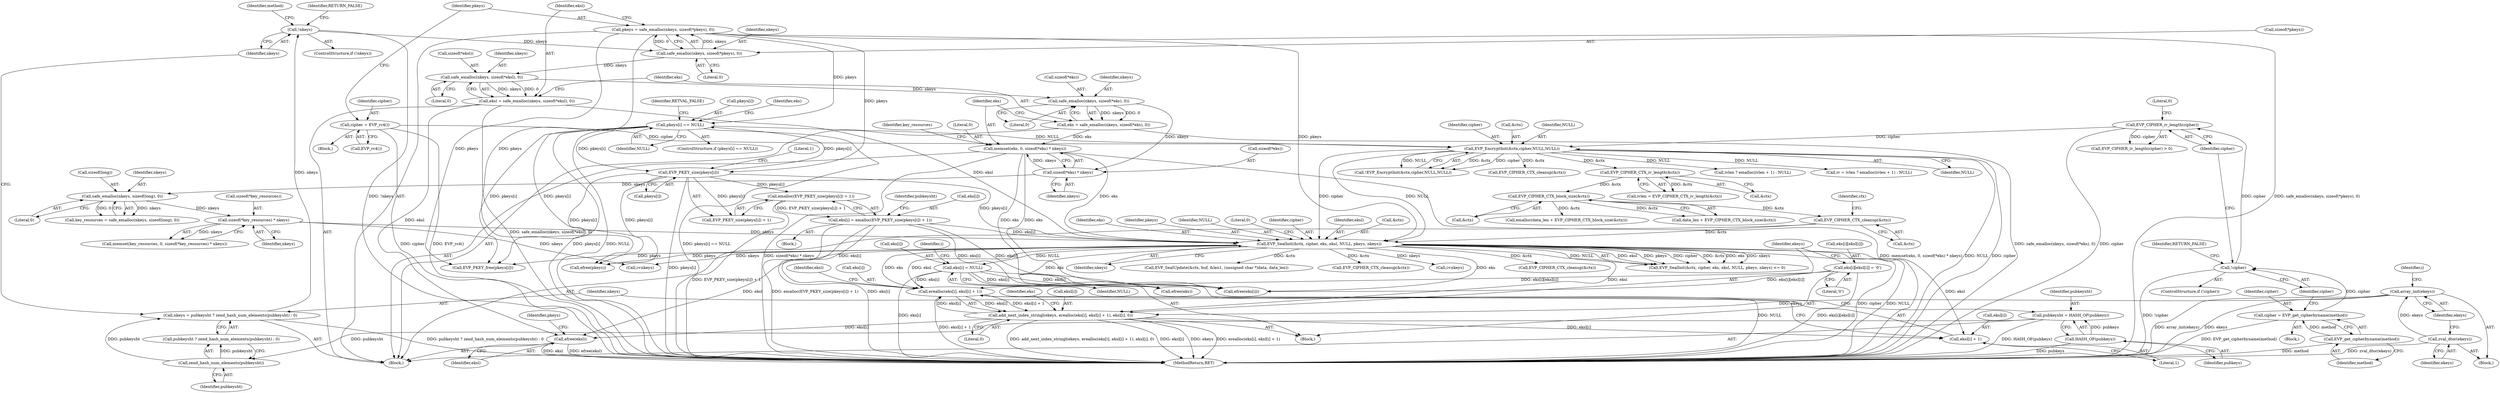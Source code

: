 digraph "0_php_89637c6b41b510c20d262c17483f582f115c66d6@API" {
"1000412" [label="(Call,erealloc(eks[i], eksl[i] + 1))"];
"1000314" [label="(Call,EVP_SealInit(&ctx, cipher, eks, eksl, NULL, pkeys, nkeys))"];
"1000308" [label="(Call,EVP_CIPHER_CTX_cleanup(&ctx))"];
"1000305" [label="(Call,EVP_CIPHER_CTX_block_size(&ctx))"];
"1000288" [label="(Call,EVP_CIPHER_CTX_iv_length(&ctx))"];
"1000274" [label="(Call,EVP_EncryptInit(&ctx,cipher,NULL,NULL))"];
"1000177" [label="(Call,cipher = EVP_rc4())"];
"1000170" [label="(Call,EVP_CIPHER_iv_length(cipher))"];
"1000164" [label="(Call,!cipher)"];
"1000159" [label="(Call,cipher = EVP_get_cipherbyname(method))"];
"1000161" [label="(Call,EVP_get_cipherbyname(method))"];
"1000247" [label="(Call,pkeys[i] == NULL)"];
"1000180" [label="(Call,pkeys = safe_emalloc(nkeys, sizeof(*pkeys), 0))"];
"1000182" [label="(Call,safe_emalloc(nkeys, sizeof(*pkeys), 0))"];
"1000152" [label="(Call,!nkeys)"];
"1000144" [label="(Call,nkeys = pubkeysht ? zend_hash_num_elements(pubkeysht) : 0)"];
"1000148" [label="(Call,zend_hash_num_elements(pubkeysht))"];
"1000140" [label="(Call,pubkeysht = HASH_OF(pubkeys))"];
"1000142" [label="(Call,HASH_OF(pubkeys))"];
"1000261" [label="(Call,EVP_PKEY_size(pkeys[i]))"];
"1000204" [label="(Call,memset(eks, 0, sizeof(*eks) * nkeys))"];
"1000196" [label="(Call,eks = safe_emalloc(nkeys, sizeof(*eks), 0))"];
"1000198" [label="(Call,safe_emalloc(nkeys, sizeof(*eks), 0))"];
"1000190" [label="(Call,safe_emalloc(nkeys, sizeof(*eksl), 0))"];
"1000207" [label="(Call,sizeof(*eks) * nkeys)"];
"1000255" [label="(Call,eks[i] = emalloc(EVP_PKEY_size(pkeys[i]) + 1))"];
"1000259" [label="(Call,emalloc(EVP_PKEY_size(pkeys[i]) + 1))"];
"1000188" [label="(Call,eksl = safe_emalloc(nkeys, sizeof(*eksl), 0))"];
"1000222" [label="(Call,sizeof(*key_resources) * nkeys)"];
"1000214" [label="(Call,safe_emalloc(nkeys, sizeof(long), 0))"];
"1000401" [label="(Call,eks[i][eksl[i]] = '\0')"];
"1000425" [label="(Call,eks[i] = NULL)"];
"1000410" [label="(Call,add_next_index_stringl(ekeys, erealloc(eks[i], eksl[i] + 1), eksl[i], 0))"];
"1000389" [label="(Call,array_init(ekeys))"];
"1000387" [label="(Call,zval_dtor(ekeys))"];
"1000412" [label="(Call,erealloc(eks[i], eksl[i] + 1))"];
"1000416" [label="(Call,eksl[i] + 1)"];
"1000501" [label="(Call,efree(eksl))"];
"1000318" [label="(Identifier,eks)"];
"1000349" [label="(Call,EVP_CIPHER_CTX_cleanup(&ctx))"];
"1000416" [label="(Call,eksl[i] + 1)"];
"1000427" [label="(Identifier,eks)"];
"1000181" [label="(Identifier,pkeys)"];
"1000177" [label="(Call,cipher = EVP_rc4())"];
"1000321" [label="(Identifier,pkeys)"];
"1000420" [label="(Literal,1)"];
"1000149" [label="(Identifier,pubkeysht)"];
"1000206" [label="(Literal,0)"];
"1000502" [label="(Identifier,eksl)"];
"1000182" [label="(Call,safe_emalloc(nkeys, sizeof(*pkeys), 0))"];
"1000262" [label="(Call,pkeys[i])"];
"1000157" [label="(Identifier,method)"];
"1000259" [label="(Call,emalloc(EVP_PKEY_size(pkeys[i]) + 1))"];
"1000313" [label="(Call,EVP_SealInit(&ctx, cipher, eks, eksl, NULL, pkeys, nkeys) <= 0)"];
"1000306" [label="(Call,&ctx)"];
"1000293" [label="(Call,ivlen ? emalloc(ivlen + 1) : NULL)"];
"1000211" [label="(Identifier,nkeys)"];
"1000421" [label="(Call,eksl[i])"];
"1000253" [label="(Identifier,RETVAL_FALSE)"];
"1000472" [label="(Call,i<nkeys)"];
"1000248" [label="(Call,pkeys[i])"];
"1000277" [label="(Identifier,cipher)"];
"1000219" [label="(Call,memset(key_resources, 0, sizeof(*key_resources) * nkeys))"];
"1000158" [label="(Block,)"];
"1000199" [label="(Identifier,nkeys)"];
"1000320" [label="(Identifier,NULL)"];
"1000286" [label="(Call,ivlen = EVP_CIPHER_CTX_iv_length(&ctx))"];
"1000495" [label="(Call,efree(eks[i]))"];
"1000402" [label="(Call,eks[i][eksl[i]])"];
"1000159" [label="(Call,cipher = EVP_get_cipherbyname(method))"];
"1000183" [label="(Identifier,nkeys)"];
"1000204" [label="(Call,memset(eks, 0, sizeof(*eks) * nkeys))"];
"1000184" [label="(Call,sizeof(*pkeys))"];
"1000161" [label="(Call,EVP_get_cipherbyname(method))"];
"1000144" [label="(Call,nkeys = pubkeysht ? zend_hash_num_elements(pubkeysht) : 0)"];
"1000400" [label="(Block,)"];
"1000146" [label="(Call,pubkeysht ? zend_hash_num_elements(pubkeysht) : 0)"];
"1000323" [label="(Literal,0)"];
"1000425" [label="(Call,eks[i] = NULL)"];
"1000178" [label="(Identifier,cipher)"];
"1000226" [label="(Identifier,nkeys)"];
"1000422" [label="(Identifier,eksl)"];
"1000317" [label="(Identifier,cipher)"];
"1000410" [label="(Call,add_next_index_stringl(ekeys, erealloc(eks[i], eksl[i] + 1), eksl[i], 0))"];
"1000245" [label="(Block,)"];
"1000196" [label="(Call,eks = safe_emalloc(nkeys, sizeof(*eks), 0))"];
"1000203" [label="(Literal,0)"];
"1000255" [label="(Call,eks[i] = emalloc(EVP_PKEY_size(pkeys[i]) + 1))"];
"1000413" [label="(Call,eks[i])"];
"1000187" [label="(Literal,0)"];
"1000265" [label="(Literal,1)"];
"1000190" [label="(Call,safe_emalloc(nkeys, sizeof(*eksl), 0))"];
"1000251" [label="(Identifier,NULL)"];
"1000302" [label="(Call,emalloc(data_len + EVP_CIPHER_CTX_block_size(&ctx)))"];
"1000160" [label="(Identifier,cipher)"];
"1000153" [label="(Identifier,nkeys)"];
"1000167" [label="(Identifier,RETURN_FALSE)"];
"1000223" [label="(Call,sizeof(*key_resources))"];
"1000486" [label="(Call,EVP_PKEY_free(pkeys[i]))"];
"1000387" [label="(Call,zval_dtor(ekeys))"];
"1000501" [label="(Call,efree(eksl))"];
"1000170" [label="(Call,EVP_CIPHER_iv_length(cipher))"];
"1000215" [label="(Identifier,nkeys)"];
"1000288" [label="(Call,EVP_CIPHER_CTX_iv_length(&ctx))"];
"1000107" [label="(Block,)"];
"1000188" [label="(Call,eksl = safe_emalloc(nkeys, sizeof(*eksl), 0))"];
"1000291" [label="(Call,iv = ivlen ? emalloc(ivlen + 1) : NULL)"];
"1000180" [label="(Call,pkeys = safe_emalloc(nkeys, sizeof(*pkeys), 0))"];
"1000388" [label="(Identifier,ekeys)"];
"1000208" [label="(Call,sizeof(*eks))"];
"1000275" [label="(Call,&ctx)"];
"1000426" [label="(Call,eks[i])"];
"1000218" [label="(Literal,0)"];
"1000314" [label="(Call,EVP_SealInit(&ctx, cipher, eks, eksl, NULL, pkeys, nkeys))"];
"1000267" [label="(Identifier,pubkeysht)"];
"1000399" [label="(Identifier,i)"];
"1000424" [label="(Literal,0)"];
"1000279" [label="(Identifier,NULL)"];
"1000155" [label="(Identifier,RETURN_FALSE)"];
"1000213" [label="(Identifier,key_resources)"];
"1000145" [label="(Identifier,nkeys)"];
"1000319" [label="(Identifier,eksl)"];
"1000315" [label="(Call,&ctx)"];
"1000200" [label="(Call,sizeof(*eks))"];
"1000401" [label="(Call,eks[i][eksl[i]] = '\0')"];
"1000162" [label="(Identifier,method)"];
"1000503" [label="(Call,efree(pkeys))"];
"1000261" [label="(Call,EVP_PKEY_size(pkeys[i]))"];
"1000359" [label="(Block,)"];
"1000212" [label="(Call,key_resources = safe_emalloc(nkeys, sizeof(long), 0))"];
"1000152" [label="(Call,!nkeys)"];
"1000303" [label="(Call,data_len + EVP_CIPHER_CTX_block_size(&ctx))"];
"1000393" [label="(Identifier,i)"];
"1000273" [label="(Call,!EVP_EncryptInit(&ctx,cipher,NULL,NULL))"];
"1000164" [label="(Call,!cipher)"];
"1000389" [label="(Call,array_init(ekeys))"];
"1000412" [label="(Call,erealloc(eks[i], eksl[i] + 1))"];
"1000195" [label="(Literal,0)"];
"1000205" [label="(Identifier,eks)"];
"1000247" [label="(Call,pkeys[i] == NULL)"];
"1000316" [label="(Identifier,ctx)"];
"1000140" [label="(Call,pubkeysht = HASH_OF(pubkeys))"];
"1000417" [label="(Call,eksl[i])"];
"1000192" [label="(Call,sizeof(*eksl))"];
"1000179" [label="(Call,EVP_rc4())"];
"1000169" [label="(Call,EVP_CIPHER_iv_length(cipher) > 0)"];
"1000222" [label="(Call,sizeof(*key_resources) * nkeys)"];
"1000207" [label="(Call,sizeof(*eks) * nkeys)"];
"1000216" [label="(Call,sizeof(long))"];
"1000309" [label="(Call,&ctx)"];
"1000278" [label="(Identifier,NULL)"];
"1000429" [label="(Identifier,NULL)"];
"1000260" [label="(Call,EVP_PKEY_size(pkeys[i]) + 1)"];
"1000411" [label="(Identifier,ekeys)"];
"1000305" [label="(Call,EVP_CIPHER_CTX_block_size(&ctx))"];
"1000256" [label="(Call,eks[i])"];
"1000171" [label="(Identifier,cipher)"];
"1000499" [label="(Call,efree(eks))"];
"1000507" [label="(MethodReturn,RET)"];
"1000322" [label="(Identifier,nkeys)"];
"1000390" [label="(Identifier,ekeys)"];
"1000172" [label="(Literal,0)"];
"1000246" [label="(ControlStructure,if (pkeys[i] == NULL))"];
"1000198" [label="(Call,safe_emalloc(nkeys, sizeof(*eks), 0))"];
"1000504" [label="(Identifier,pkeys)"];
"1000141" [label="(Identifier,pubkeysht)"];
"1000163" [label="(ControlStructure,if (!cipher))"];
"1000257" [label="(Identifier,eks)"];
"1000326" [label="(Call,EVP_SealUpdate(&ctx, buf, &len1, (unsigned char *)data, data_len))"];
"1000148" [label="(Call,zend_hash_num_elements(pubkeysht))"];
"1000176" [label="(Block,)"];
"1000197" [label="(Identifier,eks)"];
"1000409" [label="(Literal,'\0')"];
"1000464" [label="(Call,EVP_CIPHER_CTX_cleanup(&ctx))"];
"1000189" [label="(Identifier,eksl)"];
"1000151" [label="(ControlStructure,if (!nkeys))"];
"1000214" [label="(Call,safe_emalloc(nkeys, sizeof(long), 0))"];
"1000142" [label="(Call,HASH_OF(pubkeys))"];
"1000143" [label="(Identifier,pubkeys)"];
"1000395" [label="(Call,i<nkeys)"];
"1000308" [label="(Call,EVP_CIPHER_CTX_cleanup(&ctx))"];
"1000165" [label="(Identifier,cipher)"];
"1000289" [label="(Call,&ctx)"];
"1000274" [label="(Call,EVP_EncryptInit(&ctx,cipher,NULL,NULL))"];
"1000191" [label="(Identifier,nkeys)"];
"1000282" [label="(Call,EVP_CIPHER_CTX_cleanup(&ctx))"];
"1000412" -> "1000410"  [label="AST: "];
"1000412" -> "1000416"  [label="CFG: "];
"1000413" -> "1000412"  [label="AST: "];
"1000416" -> "1000412"  [label="AST: "];
"1000422" -> "1000412"  [label="CFG: "];
"1000412" -> "1000507"  [label="DDG: eksl[i] + 1"];
"1000412" -> "1000410"  [label="DDG: eks[i]"];
"1000412" -> "1000410"  [label="DDG: eksl[i] + 1"];
"1000314" -> "1000412"  [label="DDG: eks"];
"1000314" -> "1000412"  [label="DDG: eksl"];
"1000401" -> "1000412"  [label="DDG: eks[i][eksl[i]]"];
"1000425" -> "1000412"  [label="DDG: eks[i]"];
"1000255" -> "1000412"  [label="DDG: eks[i]"];
"1000410" -> "1000412"  [label="DDG: eksl[i]"];
"1000314" -> "1000313"  [label="AST: "];
"1000314" -> "1000322"  [label="CFG: "];
"1000315" -> "1000314"  [label="AST: "];
"1000317" -> "1000314"  [label="AST: "];
"1000318" -> "1000314"  [label="AST: "];
"1000319" -> "1000314"  [label="AST: "];
"1000320" -> "1000314"  [label="AST: "];
"1000321" -> "1000314"  [label="AST: "];
"1000322" -> "1000314"  [label="AST: "];
"1000323" -> "1000314"  [label="CFG: "];
"1000314" -> "1000507"  [label="DDG: NULL"];
"1000314" -> "1000507"  [label="DDG: cipher"];
"1000314" -> "1000313"  [label="DDG: eksl"];
"1000314" -> "1000313"  [label="DDG: pkeys"];
"1000314" -> "1000313"  [label="DDG: cipher"];
"1000314" -> "1000313"  [label="DDG: &ctx"];
"1000314" -> "1000313"  [label="DDG: eks"];
"1000314" -> "1000313"  [label="DDG: nkeys"];
"1000314" -> "1000313"  [label="DDG: NULL"];
"1000308" -> "1000314"  [label="DDG: &ctx"];
"1000274" -> "1000314"  [label="DDG: cipher"];
"1000274" -> "1000314"  [label="DDG: NULL"];
"1000204" -> "1000314"  [label="DDG: eks"];
"1000255" -> "1000314"  [label="DDG: eks[i]"];
"1000188" -> "1000314"  [label="DDG: eksl"];
"1000180" -> "1000314"  [label="DDG: pkeys"];
"1000261" -> "1000314"  [label="DDG: pkeys[i]"];
"1000222" -> "1000314"  [label="DDG: nkeys"];
"1000314" -> "1000326"  [label="DDG: &ctx"];
"1000314" -> "1000349"  [label="DDG: &ctx"];
"1000314" -> "1000395"  [label="DDG: nkeys"];
"1000314" -> "1000416"  [label="DDG: eksl"];
"1000314" -> "1000410"  [label="DDG: eksl"];
"1000314" -> "1000425"  [label="DDG: NULL"];
"1000314" -> "1000464"  [label="DDG: &ctx"];
"1000314" -> "1000472"  [label="DDG: nkeys"];
"1000314" -> "1000486"  [label="DDG: pkeys"];
"1000314" -> "1000495"  [label="DDG: eks"];
"1000314" -> "1000499"  [label="DDG: eks"];
"1000314" -> "1000501"  [label="DDG: eksl"];
"1000314" -> "1000503"  [label="DDG: pkeys"];
"1000308" -> "1000107"  [label="AST: "];
"1000308" -> "1000309"  [label="CFG: "];
"1000309" -> "1000308"  [label="AST: "];
"1000316" -> "1000308"  [label="CFG: "];
"1000305" -> "1000308"  [label="DDG: &ctx"];
"1000305" -> "1000303"  [label="AST: "];
"1000305" -> "1000306"  [label="CFG: "];
"1000306" -> "1000305"  [label="AST: "];
"1000303" -> "1000305"  [label="CFG: "];
"1000305" -> "1000302"  [label="DDG: &ctx"];
"1000305" -> "1000303"  [label="DDG: &ctx"];
"1000288" -> "1000305"  [label="DDG: &ctx"];
"1000288" -> "1000286"  [label="AST: "];
"1000288" -> "1000289"  [label="CFG: "];
"1000289" -> "1000288"  [label="AST: "];
"1000286" -> "1000288"  [label="CFG: "];
"1000288" -> "1000286"  [label="DDG: &ctx"];
"1000274" -> "1000288"  [label="DDG: &ctx"];
"1000274" -> "1000273"  [label="AST: "];
"1000274" -> "1000279"  [label="CFG: "];
"1000275" -> "1000274"  [label="AST: "];
"1000277" -> "1000274"  [label="AST: "];
"1000278" -> "1000274"  [label="AST: "];
"1000279" -> "1000274"  [label="AST: "];
"1000273" -> "1000274"  [label="CFG: "];
"1000274" -> "1000507"  [label="DDG: NULL"];
"1000274" -> "1000507"  [label="DDG: cipher"];
"1000274" -> "1000273"  [label="DDG: &ctx"];
"1000274" -> "1000273"  [label="DDG: cipher"];
"1000274" -> "1000273"  [label="DDG: NULL"];
"1000177" -> "1000274"  [label="DDG: cipher"];
"1000170" -> "1000274"  [label="DDG: cipher"];
"1000247" -> "1000274"  [label="DDG: NULL"];
"1000274" -> "1000282"  [label="DDG: &ctx"];
"1000274" -> "1000291"  [label="DDG: NULL"];
"1000274" -> "1000293"  [label="DDG: NULL"];
"1000177" -> "1000176"  [label="AST: "];
"1000177" -> "1000179"  [label="CFG: "];
"1000178" -> "1000177"  [label="AST: "];
"1000179" -> "1000177"  [label="AST: "];
"1000181" -> "1000177"  [label="CFG: "];
"1000177" -> "1000507"  [label="DDG: cipher"];
"1000177" -> "1000507"  [label="DDG: EVP_rc4()"];
"1000170" -> "1000169"  [label="AST: "];
"1000170" -> "1000171"  [label="CFG: "];
"1000171" -> "1000170"  [label="AST: "];
"1000172" -> "1000170"  [label="CFG: "];
"1000170" -> "1000507"  [label="DDG: cipher"];
"1000170" -> "1000169"  [label="DDG: cipher"];
"1000164" -> "1000170"  [label="DDG: cipher"];
"1000164" -> "1000163"  [label="AST: "];
"1000164" -> "1000165"  [label="CFG: "];
"1000165" -> "1000164"  [label="AST: "];
"1000167" -> "1000164"  [label="CFG: "];
"1000171" -> "1000164"  [label="CFG: "];
"1000164" -> "1000507"  [label="DDG: !cipher"];
"1000159" -> "1000164"  [label="DDG: cipher"];
"1000159" -> "1000158"  [label="AST: "];
"1000159" -> "1000161"  [label="CFG: "];
"1000160" -> "1000159"  [label="AST: "];
"1000161" -> "1000159"  [label="AST: "];
"1000165" -> "1000159"  [label="CFG: "];
"1000159" -> "1000507"  [label="DDG: EVP_get_cipherbyname(method)"];
"1000161" -> "1000159"  [label="DDG: method"];
"1000161" -> "1000162"  [label="CFG: "];
"1000162" -> "1000161"  [label="AST: "];
"1000161" -> "1000507"  [label="DDG: method"];
"1000247" -> "1000246"  [label="AST: "];
"1000247" -> "1000251"  [label="CFG: "];
"1000248" -> "1000247"  [label="AST: "];
"1000251" -> "1000247"  [label="AST: "];
"1000253" -> "1000247"  [label="CFG: "];
"1000257" -> "1000247"  [label="CFG: "];
"1000247" -> "1000507"  [label="DDG: pkeys[i]"];
"1000247" -> "1000507"  [label="DDG: NULL"];
"1000247" -> "1000507"  [label="DDG: pkeys[i] == NULL"];
"1000180" -> "1000247"  [label="DDG: pkeys"];
"1000261" -> "1000247"  [label="DDG: pkeys[i]"];
"1000247" -> "1000261"  [label="DDG: pkeys[i]"];
"1000247" -> "1000486"  [label="DDG: pkeys[i]"];
"1000247" -> "1000503"  [label="DDG: pkeys[i]"];
"1000180" -> "1000107"  [label="AST: "];
"1000180" -> "1000182"  [label="CFG: "];
"1000181" -> "1000180"  [label="AST: "];
"1000182" -> "1000180"  [label="AST: "];
"1000189" -> "1000180"  [label="CFG: "];
"1000180" -> "1000507"  [label="DDG: safe_emalloc(nkeys, sizeof(*pkeys), 0)"];
"1000182" -> "1000180"  [label="DDG: nkeys"];
"1000182" -> "1000180"  [label="DDG: 0"];
"1000180" -> "1000261"  [label="DDG: pkeys"];
"1000180" -> "1000486"  [label="DDG: pkeys"];
"1000180" -> "1000503"  [label="DDG: pkeys"];
"1000182" -> "1000187"  [label="CFG: "];
"1000183" -> "1000182"  [label="AST: "];
"1000184" -> "1000182"  [label="AST: "];
"1000187" -> "1000182"  [label="AST: "];
"1000152" -> "1000182"  [label="DDG: nkeys"];
"1000182" -> "1000190"  [label="DDG: nkeys"];
"1000152" -> "1000151"  [label="AST: "];
"1000152" -> "1000153"  [label="CFG: "];
"1000153" -> "1000152"  [label="AST: "];
"1000155" -> "1000152"  [label="CFG: "];
"1000157" -> "1000152"  [label="CFG: "];
"1000152" -> "1000507"  [label="DDG: !nkeys"];
"1000144" -> "1000152"  [label="DDG: nkeys"];
"1000144" -> "1000107"  [label="AST: "];
"1000144" -> "1000146"  [label="CFG: "];
"1000145" -> "1000144"  [label="AST: "];
"1000146" -> "1000144"  [label="AST: "];
"1000153" -> "1000144"  [label="CFG: "];
"1000144" -> "1000507"  [label="DDG: pubkeysht ? zend_hash_num_elements(pubkeysht) : 0"];
"1000148" -> "1000144"  [label="DDG: pubkeysht"];
"1000148" -> "1000146"  [label="AST: "];
"1000148" -> "1000149"  [label="CFG: "];
"1000149" -> "1000148"  [label="AST: "];
"1000146" -> "1000148"  [label="CFG: "];
"1000148" -> "1000146"  [label="DDG: pubkeysht"];
"1000140" -> "1000148"  [label="DDG: pubkeysht"];
"1000140" -> "1000107"  [label="AST: "];
"1000140" -> "1000142"  [label="CFG: "];
"1000141" -> "1000140"  [label="AST: "];
"1000142" -> "1000140"  [label="AST: "];
"1000145" -> "1000140"  [label="CFG: "];
"1000140" -> "1000507"  [label="DDG: HASH_OF(pubkeys)"];
"1000142" -> "1000140"  [label="DDG: pubkeys"];
"1000142" -> "1000143"  [label="CFG: "];
"1000143" -> "1000142"  [label="AST: "];
"1000142" -> "1000507"  [label="DDG: pubkeys"];
"1000261" -> "1000260"  [label="AST: "];
"1000261" -> "1000262"  [label="CFG: "];
"1000262" -> "1000261"  [label="AST: "];
"1000265" -> "1000261"  [label="CFG: "];
"1000261" -> "1000507"  [label="DDG: pkeys[i]"];
"1000261" -> "1000259"  [label="DDG: pkeys[i]"];
"1000261" -> "1000260"  [label="DDG: pkeys[i]"];
"1000261" -> "1000486"  [label="DDG: pkeys[i]"];
"1000261" -> "1000503"  [label="DDG: pkeys[i]"];
"1000204" -> "1000107"  [label="AST: "];
"1000204" -> "1000207"  [label="CFG: "];
"1000205" -> "1000204"  [label="AST: "];
"1000206" -> "1000204"  [label="AST: "];
"1000207" -> "1000204"  [label="AST: "];
"1000213" -> "1000204"  [label="CFG: "];
"1000204" -> "1000507"  [label="DDG: sizeof(*eks) * nkeys"];
"1000204" -> "1000507"  [label="DDG: memset(eks, 0, sizeof(*eks) * nkeys)"];
"1000196" -> "1000204"  [label="DDG: eks"];
"1000207" -> "1000204"  [label="DDG: nkeys"];
"1000204" -> "1000495"  [label="DDG: eks"];
"1000204" -> "1000499"  [label="DDG: eks"];
"1000196" -> "1000107"  [label="AST: "];
"1000196" -> "1000198"  [label="CFG: "];
"1000197" -> "1000196"  [label="AST: "];
"1000198" -> "1000196"  [label="AST: "];
"1000205" -> "1000196"  [label="CFG: "];
"1000196" -> "1000507"  [label="DDG: safe_emalloc(nkeys, sizeof(*eks), 0)"];
"1000198" -> "1000196"  [label="DDG: nkeys"];
"1000198" -> "1000196"  [label="DDG: 0"];
"1000198" -> "1000203"  [label="CFG: "];
"1000199" -> "1000198"  [label="AST: "];
"1000200" -> "1000198"  [label="AST: "];
"1000203" -> "1000198"  [label="AST: "];
"1000190" -> "1000198"  [label="DDG: nkeys"];
"1000198" -> "1000207"  [label="DDG: nkeys"];
"1000190" -> "1000188"  [label="AST: "];
"1000190" -> "1000195"  [label="CFG: "];
"1000191" -> "1000190"  [label="AST: "];
"1000192" -> "1000190"  [label="AST: "];
"1000195" -> "1000190"  [label="AST: "];
"1000188" -> "1000190"  [label="CFG: "];
"1000190" -> "1000188"  [label="DDG: nkeys"];
"1000190" -> "1000188"  [label="DDG: 0"];
"1000207" -> "1000211"  [label="CFG: "];
"1000208" -> "1000207"  [label="AST: "];
"1000211" -> "1000207"  [label="AST: "];
"1000207" -> "1000214"  [label="DDG: nkeys"];
"1000255" -> "1000245"  [label="AST: "];
"1000255" -> "1000259"  [label="CFG: "];
"1000256" -> "1000255"  [label="AST: "];
"1000259" -> "1000255"  [label="AST: "];
"1000267" -> "1000255"  [label="CFG: "];
"1000255" -> "1000507"  [label="DDG: emalloc(EVP_PKEY_size(pkeys[i]) + 1)"];
"1000255" -> "1000507"  [label="DDG: eks[i]"];
"1000259" -> "1000255"  [label="DDG: EVP_PKEY_size(pkeys[i]) + 1"];
"1000255" -> "1000495"  [label="DDG: eks[i]"];
"1000255" -> "1000499"  [label="DDG: eks[i]"];
"1000259" -> "1000260"  [label="CFG: "];
"1000260" -> "1000259"  [label="AST: "];
"1000259" -> "1000507"  [label="DDG: EVP_PKEY_size(pkeys[i]) + 1"];
"1000188" -> "1000107"  [label="AST: "];
"1000189" -> "1000188"  [label="AST: "];
"1000197" -> "1000188"  [label="CFG: "];
"1000188" -> "1000507"  [label="DDG: safe_emalloc(nkeys, sizeof(*eksl), 0)"];
"1000188" -> "1000501"  [label="DDG: eksl"];
"1000222" -> "1000219"  [label="AST: "];
"1000222" -> "1000226"  [label="CFG: "];
"1000223" -> "1000222"  [label="AST: "];
"1000226" -> "1000222"  [label="AST: "];
"1000219" -> "1000222"  [label="CFG: "];
"1000222" -> "1000219"  [label="DDG: nkeys"];
"1000214" -> "1000222"  [label="DDG: nkeys"];
"1000222" -> "1000472"  [label="DDG: nkeys"];
"1000214" -> "1000212"  [label="AST: "];
"1000214" -> "1000218"  [label="CFG: "];
"1000215" -> "1000214"  [label="AST: "];
"1000216" -> "1000214"  [label="AST: "];
"1000218" -> "1000214"  [label="AST: "];
"1000212" -> "1000214"  [label="CFG: "];
"1000214" -> "1000212"  [label="DDG: nkeys"];
"1000214" -> "1000212"  [label="DDG: 0"];
"1000401" -> "1000400"  [label="AST: "];
"1000401" -> "1000409"  [label="CFG: "];
"1000402" -> "1000401"  [label="AST: "];
"1000409" -> "1000401"  [label="AST: "];
"1000411" -> "1000401"  [label="CFG: "];
"1000401" -> "1000507"  [label="DDG: eks[i][eksl[i]]"];
"1000401" -> "1000495"  [label="DDG: eks[i][eksl[i]]"];
"1000425" -> "1000400"  [label="AST: "];
"1000425" -> "1000429"  [label="CFG: "];
"1000426" -> "1000425"  [label="AST: "];
"1000429" -> "1000425"  [label="AST: "];
"1000399" -> "1000425"  [label="CFG: "];
"1000425" -> "1000507"  [label="DDG: eks[i]"];
"1000425" -> "1000507"  [label="DDG: NULL"];
"1000425" -> "1000495"  [label="DDG: eks[i]"];
"1000425" -> "1000499"  [label="DDG: eks[i]"];
"1000410" -> "1000400"  [label="AST: "];
"1000410" -> "1000424"  [label="CFG: "];
"1000411" -> "1000410"  [label="AST: "];
"1000421" -> "1000410"  [label="AST: "];
"1000424" -> "1000410"  [label="AST: "];
"1000427" -> "1000410"  [label="CFG: "];
"1000410" -> "1000507"  [label="DDG: ekeys"];
"1000410" -> "1000507"  [label="DDG: erealloc(eks[i], eksl[i] + 1)"];
"1000410" -> "1000507"  [label="DDG: add_next_index_stringl(ekeys, erealloc(eks[i], eksl[i] + 1), eksl[i], 0)"];
"1000410" -> "1000507"  [label="DDG: eksl[i]"];
"1000389" -> "1000410"  [label="DDG: ekeys"];
"1000410" -> "1000416"  [label="DDG: eksl[i]"];
"1000410" -> "1000501"  [label="DDG: eksl[i]"];
"1000389" -> "1000359"  [label="AST: "];
"1000389" -> "1000390"  [label="CFG: "];
"1000390" -> "1000389"  [label="AST: "];
"1000393" -> "1000389"  [label="CFG: "];
"1000389" -> "1000507"  [label="DDG: array_init(ekeys)"];
"1000389" -> "1000507"  [label="DDG: ekeys"];
"1000387" -> "1000389"  [label="DDG: ekeys"];
"1000387" -> "1000359"  [label="AST: "];
"1000387" -> "1000388"  [label="CFG: "];
"1000388" -> "1000387"  [label="AST: "];
"1000390" -> "1000387"  [label="CFG: "];
"1000387" -> "1000507"  [label="DDG: zval_dtor(ekeys)"];
"1000416" -> "1000420"  [label="CFG: "];
"1000417" -> "1000416"  [label="AST: "];
"1000420" -> "1000416"  [label="AST: "];
"1000501" -> "1000107"  [label="AST: "];
"1000501" -> "1000502"  [label="CFG: "];
"1000502" -> "1000501"  [label="AST: "];
"1000504" -> "1000501"  [label="CFG: "];
"1000501" -> "1000507"  [label="DDG: eksl"];
"1000501" -> "1000507"  [label="DDG: efree(eksl)"];
}
